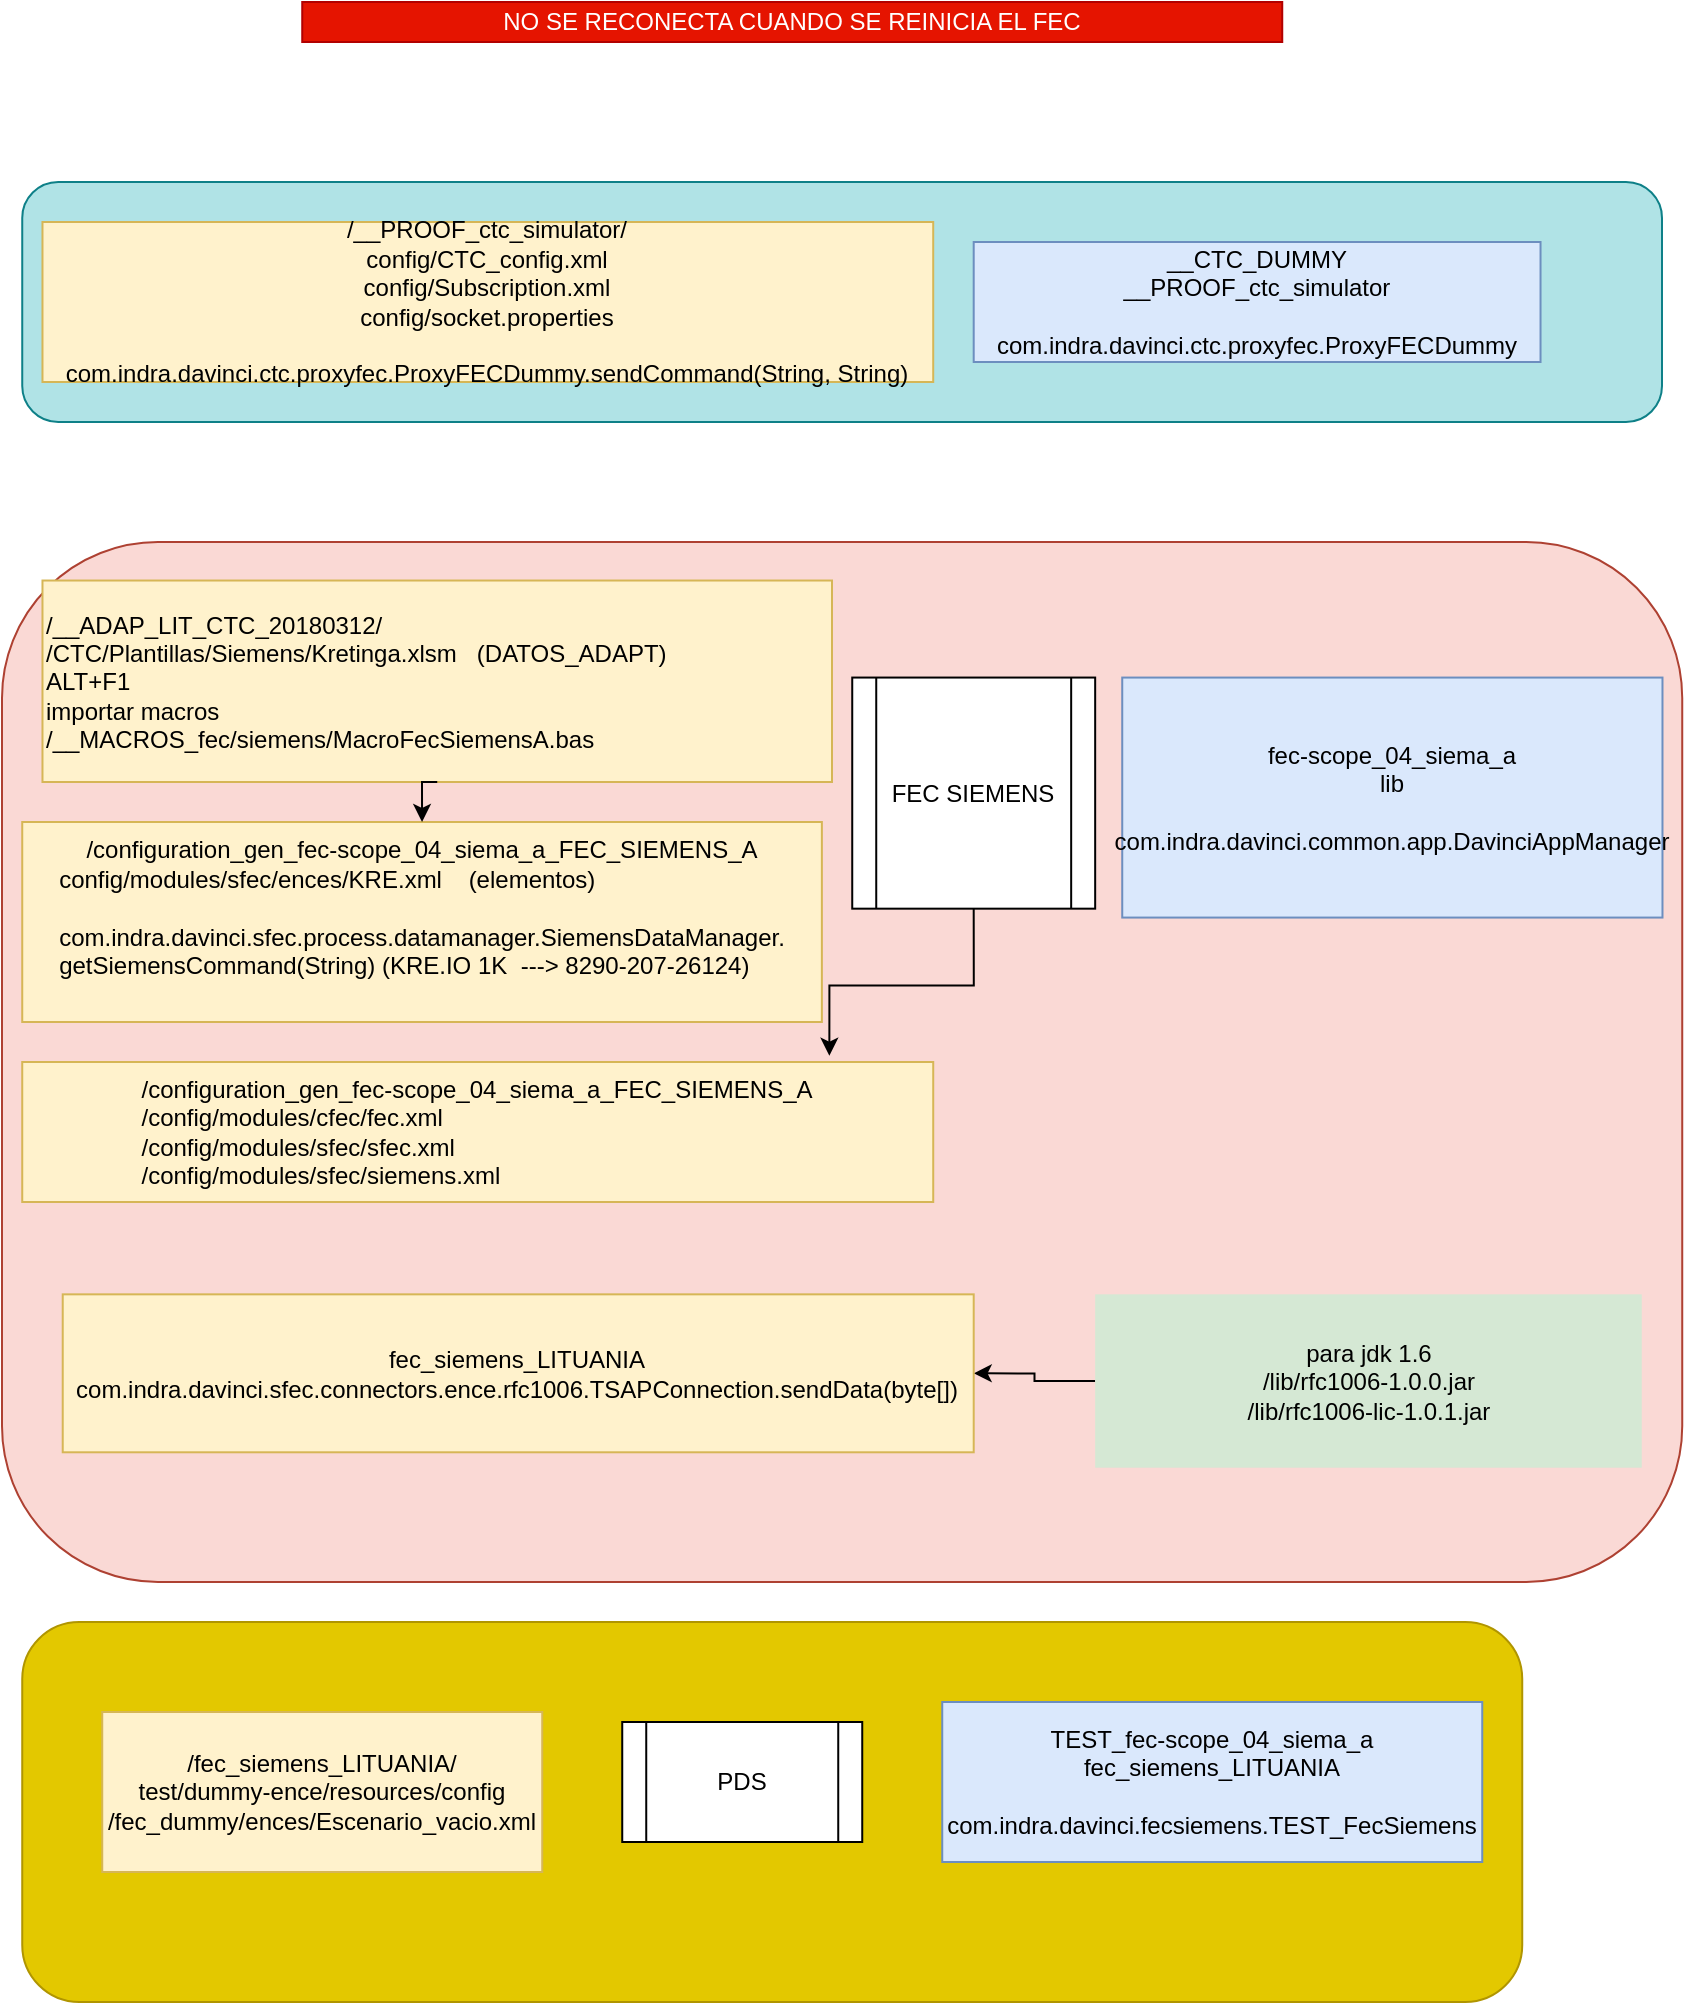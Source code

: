 <mxfile version="22.1.11" type="github">
  <diagram name="1" id="zgUsaR7_dWjTXPb6fPwR">
    <mxGraphModel dx="1434" dy="1907" grid="1" gridSize="10" guides="1" tooltips="1" connect="1" arrows="1" fold="1" page="1" pageScale="1" pageWidth="827" pageHeight="1169" math="0" shadow="0">
      <root>
        <mxCell id="0" />
        <mxCell id="1" parent="0" />
        <mxCell id="vnT1kKItVnR9ySpaY1Qu-1" value="" style="group" parent="1" vertex="1" connectable="0">
          <mxGeometry x="20.12" y="-260" width="750" height="190" as="geometry" />
        </mxCell>
        <mxCell id="vnT1kKItVnR9ySpaY1Qu-2" value="" style="rounded=1;whiteSpace=wrap;html=1;fillColor=#e3c800;strokeColor=#B09500;fontColor=#000000;" parent="vnT1kKItVnR9ySpaY1Qu-1" vertex="1">
          <mxGeometry width="750" height="190" as="geometry" />
        </mxCell>
        <mxCell id="vnT1kKItVnR9ySpaY1Qu-3" value="PDS" style="shape=process;whiteSpace=wrap;html=1;backgroundOutline=1;" parent="vnT1kKItVnR9ySpaY1Qu-1" vertex="1">
          <mxGeometry x="300" y="50" width="120" height="60" as="geometry" />
        </mxCell>
        <mxCell id="vnT1kKItVnR9ySpaY1Qu-4" value="TEST_fec-scope_04_siema_a&lt;br&gt;fec_siemens_LITUANIA&lt;br&gt;&lt;br&gt;com.indra.davinci.fecsiemens.TEST_FecSiemens&lt;br&gt;" style="text;html=1;strokeColor=#6c8ebf;fillColor=#dae8fc;align=center;verticalAlign=middle;whiteSpace=wrap;rounded=0;" parent="vnT1kKItVnR9ySpaY1Qu-1" vertex="1">
          <mxGeometry x="460" y="40" width="270" height="80" as="geometry" />
        </mxCell>
        <mxCell id="vnT1kKItVnR9ySpaY1Qu-5" value="/fec_siemens_LITUANIA/&lt;br&gt;test/dummy-ence/resources/config&lt;br&gt;/fec_dummy/ences/Escenario_vacio.xml" style="text;html=1;strokeColor=#d6b656;fillColor=#fff2cc;align=center;verticalAlign=middle;whiteSpace=wrap;rounded=0;" parent="vnT1kKItVnR9ySpaY1Qu-1" vertex="1">
          <mxGeometry x="40" y="45" width="220" height="80" as="geometry" />
        </mxCell>
        <mxCell id="vnT1kKItVnR9ySpaY1Qu-6" value="" style="group" parent="1" vertex="1" connectable="0">
          <mxGeometry x="20.12" y="-980" width="830" height="700" as="geometry" />
        </mxCell>
        <mxCell id="vnT1kKItVnR9ySpaY1Qu-7" value="" style="rounded=1;whiteSpace=wrap;html=1;fillColor=#b0e3e6;strokeColor=#0e8088;" parent="vnT1kKItVnR9ySpaY1Qu-6" vertex="1">
          <mxGeometry width="819.878" height="120" as="geometry" />
        </mxCell>
        <mxCell id="vnT1kKItVnR9ySpaY1Qu-8" value="CTC - DUMMIE" style="shape=process;whiteSpace=wrap;html=1;backgroundOutline=1;" parent="vnT1kKItVnR9ySpaY1Qu-6" vertex="1">
          <mxGeometry x="263.171" y="30" width="151.829" height="60" as="geometry" />
        </mxCell>
        <mxCell id="vnT1kKItVnR9ySpaY1Qu-9" value="__CTC_DUMMY&lt;br&gt;__PROOF_ctc_simulator&lt;br&gt;&lt;br&gt;com.indra.davinci.ctc.proxyfec.ProxyFECDummy" style="text;html=1;strokeColor=#6c8ebf;fillColor=#dae8fc;align=center;verticalAlign=middle;whiteSpace=wrap;rounded=0;" parent="vnT1kKItVnR9ySpaY1Qu-6" vertex="1">
          <mxGeometry x="475.732" y="30" width="283.415" height="60" as="geometry" />
        </mxCell>
        <mxCell id="vnT1kKItVnR9ySpaY1Qu-10" value="/__PROOF_ctc_simulator/&lt;br&gt;config/CTC_config.xml&lt;br&gt;config/Subscription.xml&lt;br&gt;config/socket.properties&lt;br&gt;&lt;br&gt;com.indra.davinci.ctc.proxyfec.ProxyFECDummy.sendCommand(String, String)" style="text;html=1;strokeColor=#d6b656;fillColor=#fff2cc;align=center;verticalAlign=middle;whiteSpace=wrap;rounded=0;" parent="vnT1kKItVnR9ySpaY1Qu-6" vertex="1">
          <mxGeometry x="10.122" y="20" width="445.366" height="80" as="geometry" />
        </mxCell>
        <mxCell id="vnT1kKItVnR9ySpaY1Qu-11" value="" style="group" parent="vnT1kKItVnR9ySpaY1Qu-6" vertex="1" connectable="0">
          <mxGeometry x="-10.122" y="180" width="840.122" height="520" as="geometry" />
        </mxCell>
        <mxCell id="vnT1kKItVnR9ySpaY1Qu-12" value="" style="rounded=1;whiteSpace=wrap;html=1;fillColor=#fad9d5;strokeColor=#ae4132;" parent="vnT1kKItVnR9ySpaY1Qu-11" vertex="1">
          <mxGeometry width="840.122" height="520" as="geometry" />
        </mxCell>
        <mxCell id="vnT1kKItVnR9ySpaY1Qu-13" style="edgeStyle=orthogonalEdgeStyle;rounded=0;orthogonalLoop=1;jettySize=auto;html=1;exitX=0.5;exitY=1;exitDx=0;exitDy=0;entryX=0.886;entryY=-0.045;entryDx=0;entryDy=0;entryPerimeter=0;" parent="vnT1kKItVnR9ySpaY1Qu-11" source="vnT1kKItVnR9ySpaY1Qu-14" target="vnT1kKItVnR9ySpaY1Qu-22" edge="1">
          <mxGeometry relative="1" as="geometry">
            <mxPoint x="425.122" y="250" as="targetPoint" />
          </mxGeometry>
        </mxCell>
        <mxCell id="vnT1kKItVnR9ySpaY1Qu-14" value="FEC SIEMENS" style="shape=process;whiteSpace=wrap;html=1;backgroundOutline=1;" parent="vnT1kKItVnR9ySpaY1Qu-11" vertex="1">
          <mxGeometry x="425.122" y="67.782" width="121.463" height="115.556" as="geometry" />
        </mxCell>
        <mxCell id="vnT1kKItVnR9ySpaY1Qu-15" value="fec-scope_04_siema_a&lt;br&gt;lib&lt;br&gt;&lt;br&gt;com.indra.davinci.common.app.DavinciAppManager" style="text;html=1;strokeColor=#6c8ebf;fillColor=#dae8fc;align=center;verticalAlign=middle;whiteSpace=wrap;rounded=0;" parent="vnT1kKItVnR9ySpaY1Qu-11" vertex="1">
          <mxGeometry x="560.12" y="67.78" width="270.12" height="120" as="geometry" />
        </mxCell>
        <mxCell id="vnT1kKItVnR9ySpaY1Qu-16" value="/__ADAP_LIT_CTC_20180312/&lt;br&gt;/CTC/Plantillas/Siemens/Kretinga.xlsm&amp;nbsp; &amp;nbsp;(DATOS_ADAPT)&lt;br&gt;ALT+F1&lt;br&gt;importar macros&lt;br&gt;/__MACROS_fec/siemens/MacroFecSiemensA.bas&lt;br&gt;" style="text;html=1;strokeColor=#d6b656;fillColor=#fff2cc;align=left;verticalAlign=middle;whiteSpace=wrap;rounded=0;" parent="vnT1kKItVnR9ySpaY1Qu-11" vertex="1">
          <mxGeometry x="20.244" y="19.26" width="394.756" height="100.74" as="geometry" />
        </mxCell>
        <mxCell id="vnT1kKItVnR9ySpaY1Qu-17" value="/configuration_gen_fec-scope_04_siema_a_FEC_SIEMENS_A&lt;br&gt;&lt;div style=&quot;text-align: left&quot;&gt;&lt;span&gt;config/modules/sfec/ences/KRE.xml&amp;nbsp; &amp;nbsp; (elementos)&lt;/span&gt;&lt;/div&gt;&lt;div style=&quot;text-align: left&quot;&gt;&lt;span&gt;&lt;br&gt;&lt;/span&gt;&lt;/div&gt;&lt;div style=&quot;text-align: left&quot;&gt;&lt;span&gt;com.indra.davinci.sfec.process.datamanager.SiemensDataManager.&lt;/span&gt;&lt;/div&gt;&lt;div style=&quot;text-align: left&quot;&gt;&lt;span&gt;getSiemensCommand(String) (&lt;/span&gt;&lt;span&gt;KRE.IO 1K&amp;nbsp; ---&amp;gt;&amp;nbsp;&lt;/span&gt;&lt;span&gt;8290-207-26124)&lt;/span&gt;&lt;/div&gt;&lt;div style=&quot;text-align: left&quot;&gt;&lt;span&gt;&lt;br&gt;&lt;/span&gt;&lt;/div&gt;" style="text;html=1;strokeColor=#d6b656;fillColor=#fff2cc;align=center;verticalAlign=middle;whiteSpace=wrap;rounded=0;" parent="vnT1kKItVnR9ySpaY1Qu-11" vertex="1">
          <mxGeometry x="10.122" y="140" width="399.817" height="100" as="geometry" />
        </mxCell>
        <mxCell id="vnT1kKItVnR9ySpaY1Qu-18" style="edgeStyle=orthogonalEdgeStyle;rounded=0;orthogonalLoop=1;jettySize=auto;html=1;exitX=0.5;exitY=1;exitDx=0;exitDy=0;entryX=0.5;entryY=0;entryDx=0;entryDy=0;" parent="vnT1kKItVnR9ySpaY1Qu-11" source="vnT1kKItVnR9ySpaY1Qu-16" target="vnT1kKItVnR9ySpaY1Qu-17" edge="1">
          <mxGeometry x="-60.732" as="geometry" />
        </mxCell>
        <mxCell id="vnT1kKItVnR9ySpaY1Qu-19" style="edgeStyle=orthogonalEdgeStyle;rounded=0;orthogonalLoop=1;jettySize=auto;html=1;exitX=0;exitY=0.5;exitDx=0;exitDy=0;entryX=1;entryY=0.5;entryDx=0;entryDy=0;" parent="vnT1kKItVnR9ySpaY1Qu-11" source="vnT1kKItVnR9ySpaY1Qu-20" target="vnT1kKItVnR9ySpaY1Qu-21" edge="1">
          <mxGeometry relative="1" as="geometry" />
        </mxCell>
        <mxCell id="vnT1kKItVnR9ySpaY1Qu-20" value="&lt;div&gt;para jdk 1.6&lt;/div&gt;&lt;div&gt;/lib/rfc1006-1.0.0.jar&lt;/div&gt;&lt;div&gt;/lib/rfc1006-lic-1.0.1.jar&lt;/div&gt;" style="text;html=1;align=center;verticalAlign=middle;whiteSpace=wrap;rounded=0;fillColor=#D5E8D4;" parent="vnT1kKItVnR9ySpaY1Qu-11" vertex="1">
          <mxGeometry x="546.585" y="376.172" width="273.293" height="86.667" as="geometry" />
        </mxCell>
        <mxCell id="vnT1kKItVnR9ySpaY1Qu-21" value="fec_siemens_LITUANIA&lt;br&gt;com.indra.davinci.sfec.connectors.ence.rfc1006.TSAPConnection.sendData(byte[])" style="text;html=1;strokeColor=#d6b656;fillColor=#fff2cc;align=center;verticalAlign=middle;whiteSpace=wrap;rounded=0;" parent="vnT1kKItVnR9ySpaY1Qu-11" vertex="1">
          <mxGeometry x="30.366" y="376.174" width="455.488" height="78.971" as="geometry" />
        </mxCell>
        <mxCell id="vnT1kKItVnR9ySpaY1Qu-22" value="/configuration_gen_fec-scope_04_siema_a_FEC_SIEMENS_A&lt;br&gt;&lt;div style=&quot;text-align: left&quot;&gt;&lt;span&gt;/config/modules/cfec/fec.xml&lt;/span&gt;&lt;/div&gt;&lt;div style=&quot;text-align: left&quot;&gt;/config/modules/sfec/sfec.xml&lt;/div&gt;&lt;div style=&quot;text-align: left&quot;&gt;/config/modules/sfec/siemens.xml&lt;/div&gt;" style="text;html=1;strokeColor=#d6b656;fillColor=#fff2cc;align=center;verticalAlign=middle;whiteSpace=wrap;rounded=0;" parent="vnT1kKItVnR9ySpaY1Qu-11" vertex="1">
          <mxGeometry x="10.122" y="260" width="455.488" height="70" as="geometry" />
        </mxCell>
        <mxCell id="vnT1kKItVnR9ySpaY1Qu-23" value="NO SE RECONECTA CUANDO SE REINICIA EL FEC" style="text;html=1;strokeColor=#B20000;fillColor=#e51400;align=center;verticalAlign=middle;whiteSpace=wrap;rounded=0;fontColor=#ffffff;" parent="1" vertex="1">
          <mxGeometry x="160.12" y="-1070" width="490" height="20" as="geometry" />
        </mxCell>
      </root>
    </mxGraphModel>
  </diagram>
</mxfile>
